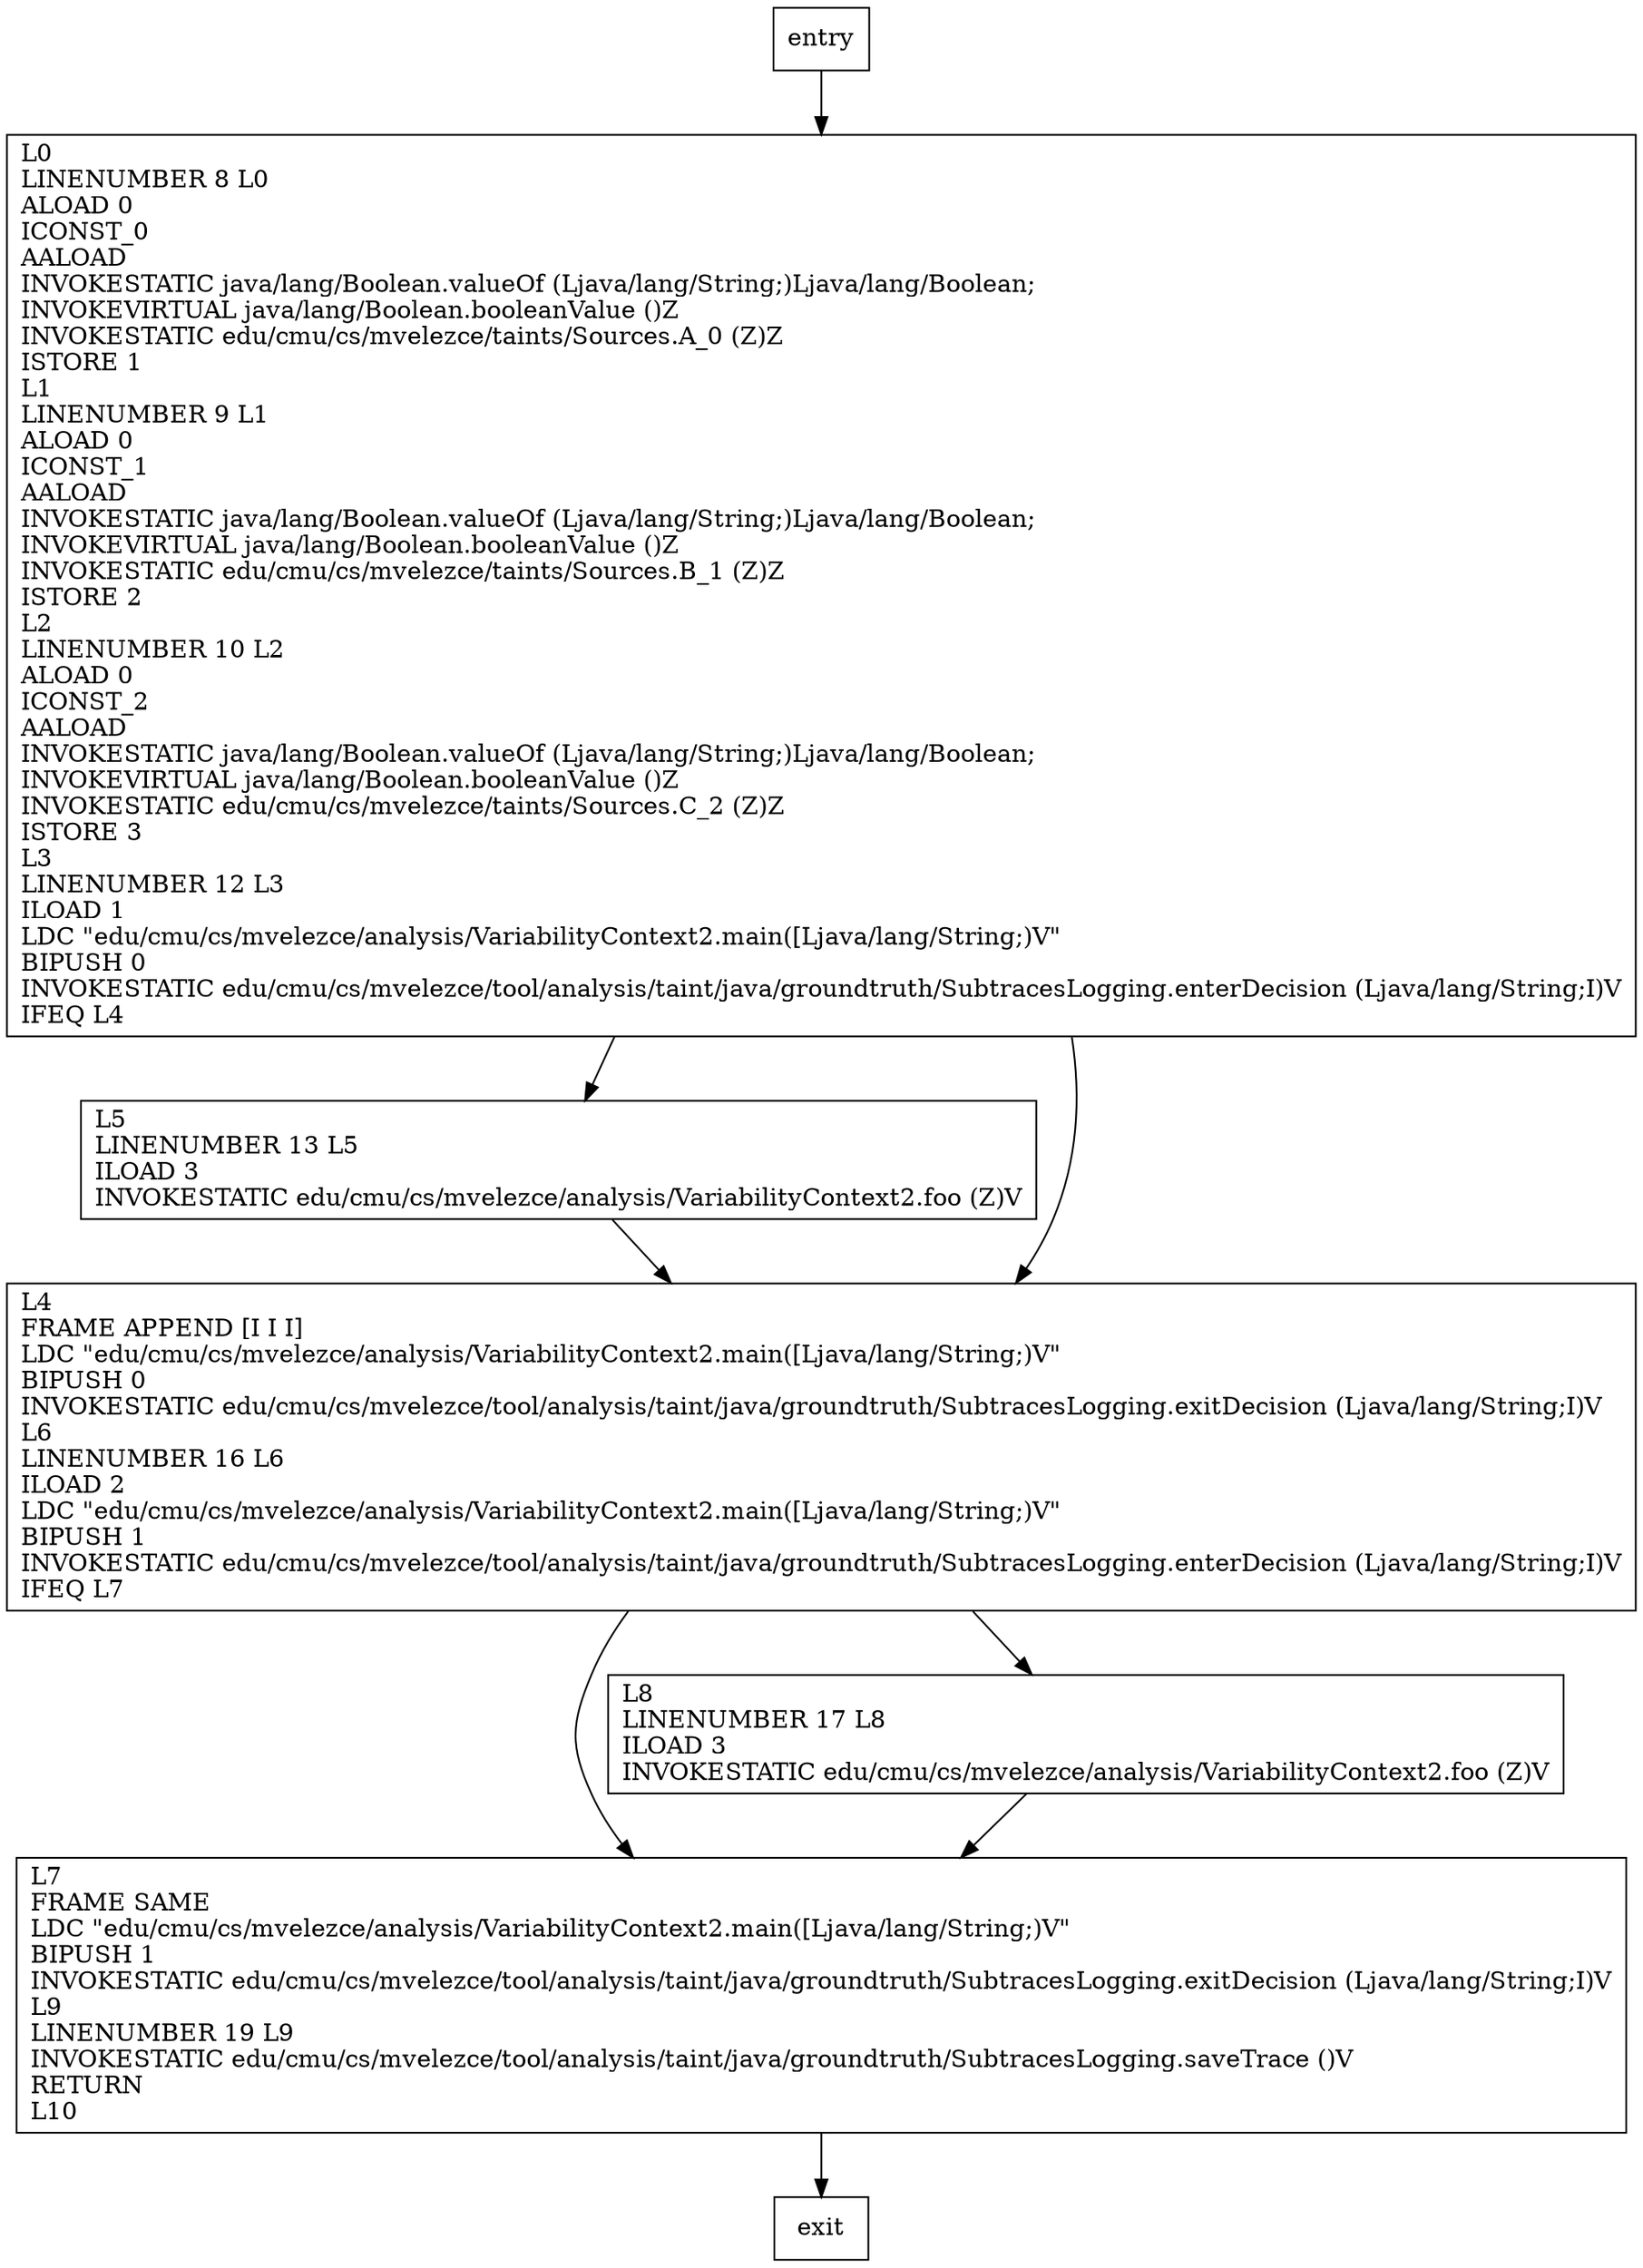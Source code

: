 digraph main {
node [shape=record];
1229754153 [label="L0\lLINENUMBER 8 L0\lALOAD 0\lICONST_0\lAALOAD\lINVOKESTATIC java/lang/Boolean.valueOf (Ljava/lang/String;)Ljava/lang/Boolean;\lINVOKEVIRTUAL java/lang/Boolean.booleanValue ()Z\lINVOKESTATIC edu/cmu/cs/mvelezce/taints/Sources.A_0 (Z)Z\lISTORE 1\lL1\lLINENUMBER 9 L1\lALOAD 0\lICONST_1\lAALOAD\lINVOKESTATIC java/lang/Boolean.valueOf (Ljava/lang/String;)Ljava/lang/Boolean;\lINVOKEVIRTUAL java/lang/Boolean.booleanValue ()Z\lINVOKESTATIC edu/cmu/cs/mvelezce/taints/Sources.B_1 (Z)Z\lISTORE 2\lL2\lLINENUMBER 10 L2\lALOAD 0\lICONST_2\lAALOAD\lINVOKESTATIC java/lang/Boolean.valueOf (Ljava/lang/String;)Ljava/lang/Boolean;\lINVOKEVIRTUAL java/lang/Boolean.booleanValue ()Z\lINVOKESTATIC edu/cmu/cs/mvelezce/taints/Sources.C_2 (Z)Z\lISTORE 3\lL3\lLINENUMBER 12 L3\lILOAD 1\lLDC \"edu/cmu/cs/mvelezce/analysis/VariabilityContext2.main([Ljava/lang/String;)V\"\lBIPUSH 0\lINVOKESTATIC edu/cmu/cs/mvelezce/tool/analysis/taint/java/groundtruth/SubtracesLogging.enterDecision (Ljava/lang/String;I)V\lIFEQ L4\l"];
1263623851 [label="L7\lFRAME SAME\lLDC \"edu/cmu/cs/mvelezce/analysis/VariabilityContext2.main([Ljava/lang/String;)V\"\lBIPUSH 1\lINVOKESTATIC edu/cmu/cs/mvelezce/tool/analysis/taint/java/groundtruth/SubtracesLogging.exitDecision (Ljava/lang/String;I)V\lL9\lLINENUMBER 19 L9\lINVOKESTATIC edu/cmu/cs/mvelezce/tool/analysis/taint/java/groundtruth/SubtracesLogging.saveTrace ()V\lRETURN\lL10\l"];
1724495151 [label="L8\lLINENUMBER 17 L8\lILOAD 3\lINVOKESTATIC edu/cmu/cs/mvelezce/analysis/VariabilityContext2.foo (Z)V\l"];
1329043305 [label="L5\lLINENUMBER 13 L5\lILOAD 3\lINVOKESTATIC edu/cmu/cs/mvelezce/analysis/VariabilityContext2.foo (Z)V\l"];
475526834 [label="L4\lFRAME APPEND [I I I]\lLDC \"edu/cmu/cs/mvelezce/analysis/VariabilityContext2.main([Ljava/lang/String;)V\"\lBIPUSH 0\lINVOKESTATIC edu/cmu/cs/mvelezce/tool/analysis/taint/java/groundtruth/SubtracesLogging.exitDecision (Ljava/lang/String;I)V\lL6\lLINENUMBER 16 L6\lILOAD 2\lLDC \"edu/cmu/cs/mvelezce/analysis/VariabilityContext2.main([Ljava/lang/String;)V\"\lBIPUSH 1\lINVOKESTATIC edu/cmu/cs/mvelezce/tool/analysis/taint/java/groundtruth/SubtracesLogging.enterDecision (Ljava/lang/String;I)V\lIFEQ L7\l"];
entry;
exit;
entry -> 1229754153;
1229754153 -> 1329043305;
1229754153 -> 475526834;
1263623851 -> exit;
1724495151 -> 1263623851;
1329043305 -> 475526834;
475526834 -> 1263623851;
475526834 -> 1724495151;
}
